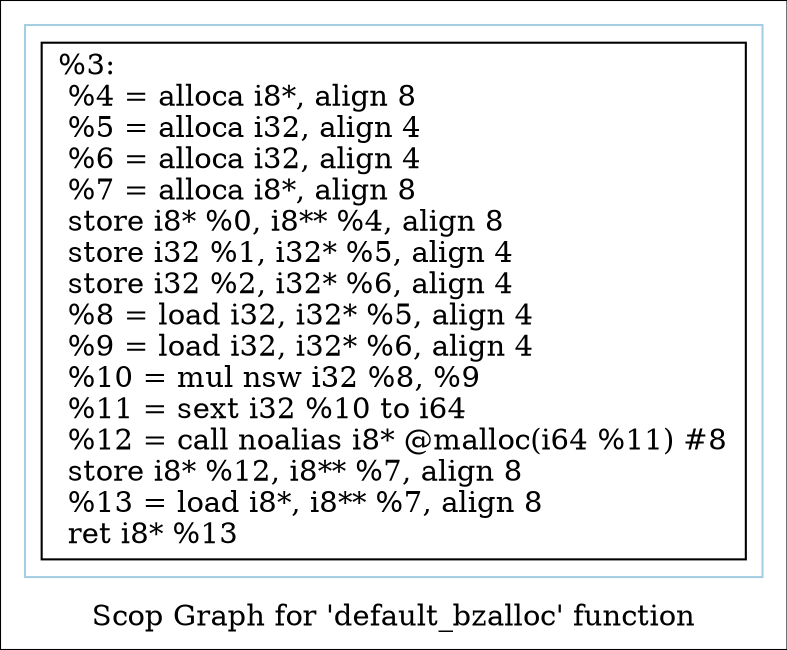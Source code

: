 digraph "Scop Graph for 'default_bzalloc' function" {
	label="Scop Graph for 'default_bzalloc' function";

	Node0x1ed9970 [shape=record,label="{%3:\l  %4 = alloca i8*, align 8\l  %5 = alloca i32, align 4\l  %6 = alloca i32, align 4\l  %7 = alloca i8*, align 8\l  store i8* %0, i8** %4, align 8\l  store i32 %1, i32* %5, align 4\l  store i32 %2, i32* %6, align 4\l  %8 = load i32, i32* %5, align 4\l  %9 = load i32, i32* %6, align 4\l  %10 = mul nsw i32 %8, %9\l  %11 = sext i32 %10 to i64\l  %12 = call noalias i8* @malloc(i64 %11) #8\l  store i8* %12, i8** %7, align 8\l  %13 = load i8*, i8** %7, align 8\l  ret i8* %13\l}"];
	colorscheme = "paired12"
        subgraph cluster_0x1ffcb70 {
          label = "";
          style = solid;
          color = 1
          Node0x1ed9970;
        }
}
